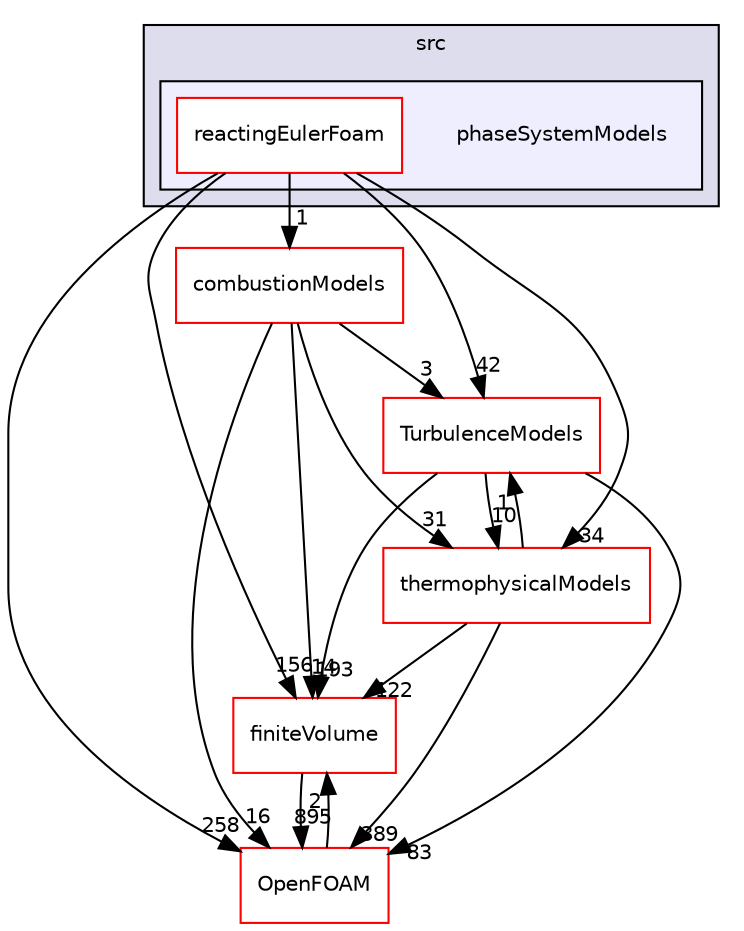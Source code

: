 digraph "src/phaseSystemModels" {
  bgcolor=transparent;
  compound=true
  node [ fontsize="10", fontname="Helvetica"];
  edge [ labelfontsize="10", labelfontname="Helvetica"];
  subgraph clusterdir_68267d1309a1af8e8297ef4c3efbcdba {
    graph [ bgcolor="#ddddee", pencolor="black", label="src" fontname="Helvetica", fontsize="10", URL="dir_68267d1309a1af8e8297ef4c3efbcdba.html"]
  subgraph clusterdir_cd6600bc80177e0c28877b216d84d6c6 {
    graph [ bgcolor="#eeeeff", pencolor="black", label="" URL="dir_cd6600bc80177e0c28877b216d84d6c6.html"];
    dir_cd6600bc80177e0c28877b216d84d6c6 [shape=plaintext label="phaseSystemModels"];
    dir_c0815ade4dfac8f9a0be68fca5474d44 [shape=box label="reactingEulerFoam" color="red" fillcolor="white" style="filled" URL="dir_c0815ade4dfac8f9a0be68fca5474d44.html"];
  }
  }
  dir_9bd15774b555cf7259a6fa18f99fe99b [shape=box label="finiteVolume" color="red" URL="dir_9bd15774b555cf7259a6fa18f99fe99b.html"];
  dir_1eda626aeac0f0ad2848c36acaa5d501 [shape=box label="TurbulenceModels" color="red" URL="dir_1eda626aeac0f0ad2848c36acaa5d501.html"];
  dir_a28bb8a003fe9b05e061f79ecbbcb476 [shape=box label="combustionModels" color="red" URL="dir_a28bb8a003fe9b05e061f79ecbbcb476.html"];
  dir_2778d089ec5c4f66810b11f753867003 [shape=box label="thermophysicalModels" color="red" URL="dir_2778d089ec5c4f66810b11f753867003.html"];
  dir_c5473ff19b20e6ec4dfe5c310b3778a8 [shape=box label="OpenFOAM" color="red" URL="dir_c5473ff19b20e6ec4dfe5c310b3778a8.html"];
  dir_9bd15774b555cf7259a6fa18f99fe99b->dir_c5473ff19b20e6ec4dfe5c310b3778a8 [headlabel="895", labeldistance=1.5 headhref="dir_000814_002151.html"];
  dir_c0815ade4dfac8f9a0be68fca5474d44->dir_9bd15774b555cf7259a6fa18f99fe99b [headlabel="156", labeldistance=1.5 headhref="dir_000850_000814.html"];
  dir_c0815ade4dfac8f9a0be68fca5474d44->dir_1eda626aeac0f0ad2848c36acaa5d501 [headlabel="42", labeldistance=1.5 headhref="dir_000850_002933.html"];
  dir_c0815ade4dfac8f9a0be68fca5474d44->dir_a28bb8a003fe9b05e061f79ecbbcb476 [headlabel="1", labeldistance=1.5 headhref="dir_000850_000510.html"];
  dir_c0815ade4dfac8f9a0be68fca5474d44->dir_2778d089ec5c4f66810b11f753867003 [headlabel="34", labeldistance=1.5 headhref="dir_000850_001225.html"];
  dir_c0815ade4dfac8f9a0be68fca5474d44->dir_c5473ff19b20e6ec4dfe5c310b3778a8 [headlabel="258", labeldistance=1.5 headhref="dir_000850_002151.html"];
  dir_1eda626aeac0f0ad2848c36acaa5d501->dir_9bd15774b555cf7259a6fa18f99fe99b [headlabel="193", labeldistance=1.5 headhref="dir_002933_000814.html"];
  dir_1eda626aeac0f0ad2848c36acaa5d501->dir_2778d089ec5c4f66810b11f753867003 [headlabel="10", labeldistance=1.5 headhref="dir_002933_001225.html"];
  dir_1eda626aeac0f0ad2848c36acaa5d501->dir_c5473ff19b20e6ec4dfe5c310b3778a8 [headlabel="83", labeldistance=1.5 headhref="dir_002933_002151.html"];
  dir_a28bb8a003fe9b05e061f79ecbbcb476->dir_9bd15774b555cf7259a6fa18f99fe99b [headlabel="14", labeldistance=1.5 headhref="dir_000510_000814.html"];
  dir_a28bb8a003fe9b05e061f79ecbbcb476->dir_1eda626aeac0f0ad2848c36acaa5d501 [headlabel="3", labeldistance=1.5 headhref="dir_000510_002933.html"];
  dir_a28bb8a003fe9b05e061f79ecbbcb476->dir_2778d089ec5c4f66810b11f753867003 [headlabel="31", labeldistance=1.5 headhref="dir_000510_001225.html"];
  dir_a28bb8a003fe9b05e061f79ecbbcb476->dir_c5473ff19b20e6ec4dfe5c310b3778a8 [headlabel="16", labeldistance=1.5 headhref="dir_000510_002151.html"];
  dir_2778d089ec5c4f66810b11f753867003->dir_9bd15774b555cf7259a6fa18f99fe99b [headlabel="122", labeldistance=1.5 headhref="dir_001225_000814.html"];
  dir_2778d089ec5c4f66810b11f753867003->dir_1eda626aeac0f0ad2848c36acaa5d501 [headlabel="1", labeldistance=1.5 headhref="dir_001225_002933.html"];
  dir_2778d089ec5c4f66810b11f753867003->dir_c5473ff19b20e6ec4dfe5c310b3778a8 [headlabel="389", labeldistance=1.5 headhref="dir_001225_002151.html"];
  dir_c5473ff19b20e6ec4dfe5c310b3778a8->dir_9bd15774b555cf7259a6fa18f99fe99b [headlabel="2", labeldistance=1.5 headhref="dir_002151_000814.html"];
}
